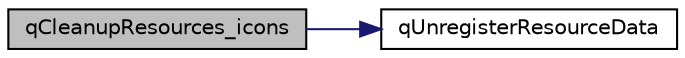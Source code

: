 digraph "qCleanupResources_icons"
{
  edge [fontname="Helvetica",fontsize="10",labelfontname="Helvetica",labelfontsize="10"];
  node [fontname="Helvetica",fontsize="10",shape=record];
  rankdir="LR";
  Node1 [label="qCleanupResources_icons",height=0.2,width=0.4,color="black", fillcolor="grey75", style="filled" fontcolor="black"];
  Node1 -> Node2 [color="midnightblue",fontsize="10",style="solid",fontname="Helvetica"];
  Node2 [label="qUnregisterResourceData",height=0.2,width=0.4,color="black", fillcolor="white", style="filled",URL="$qrc__icons_8cpp.html#ad65f8bca8010dd1fd135a28a085c6d03"];
}
